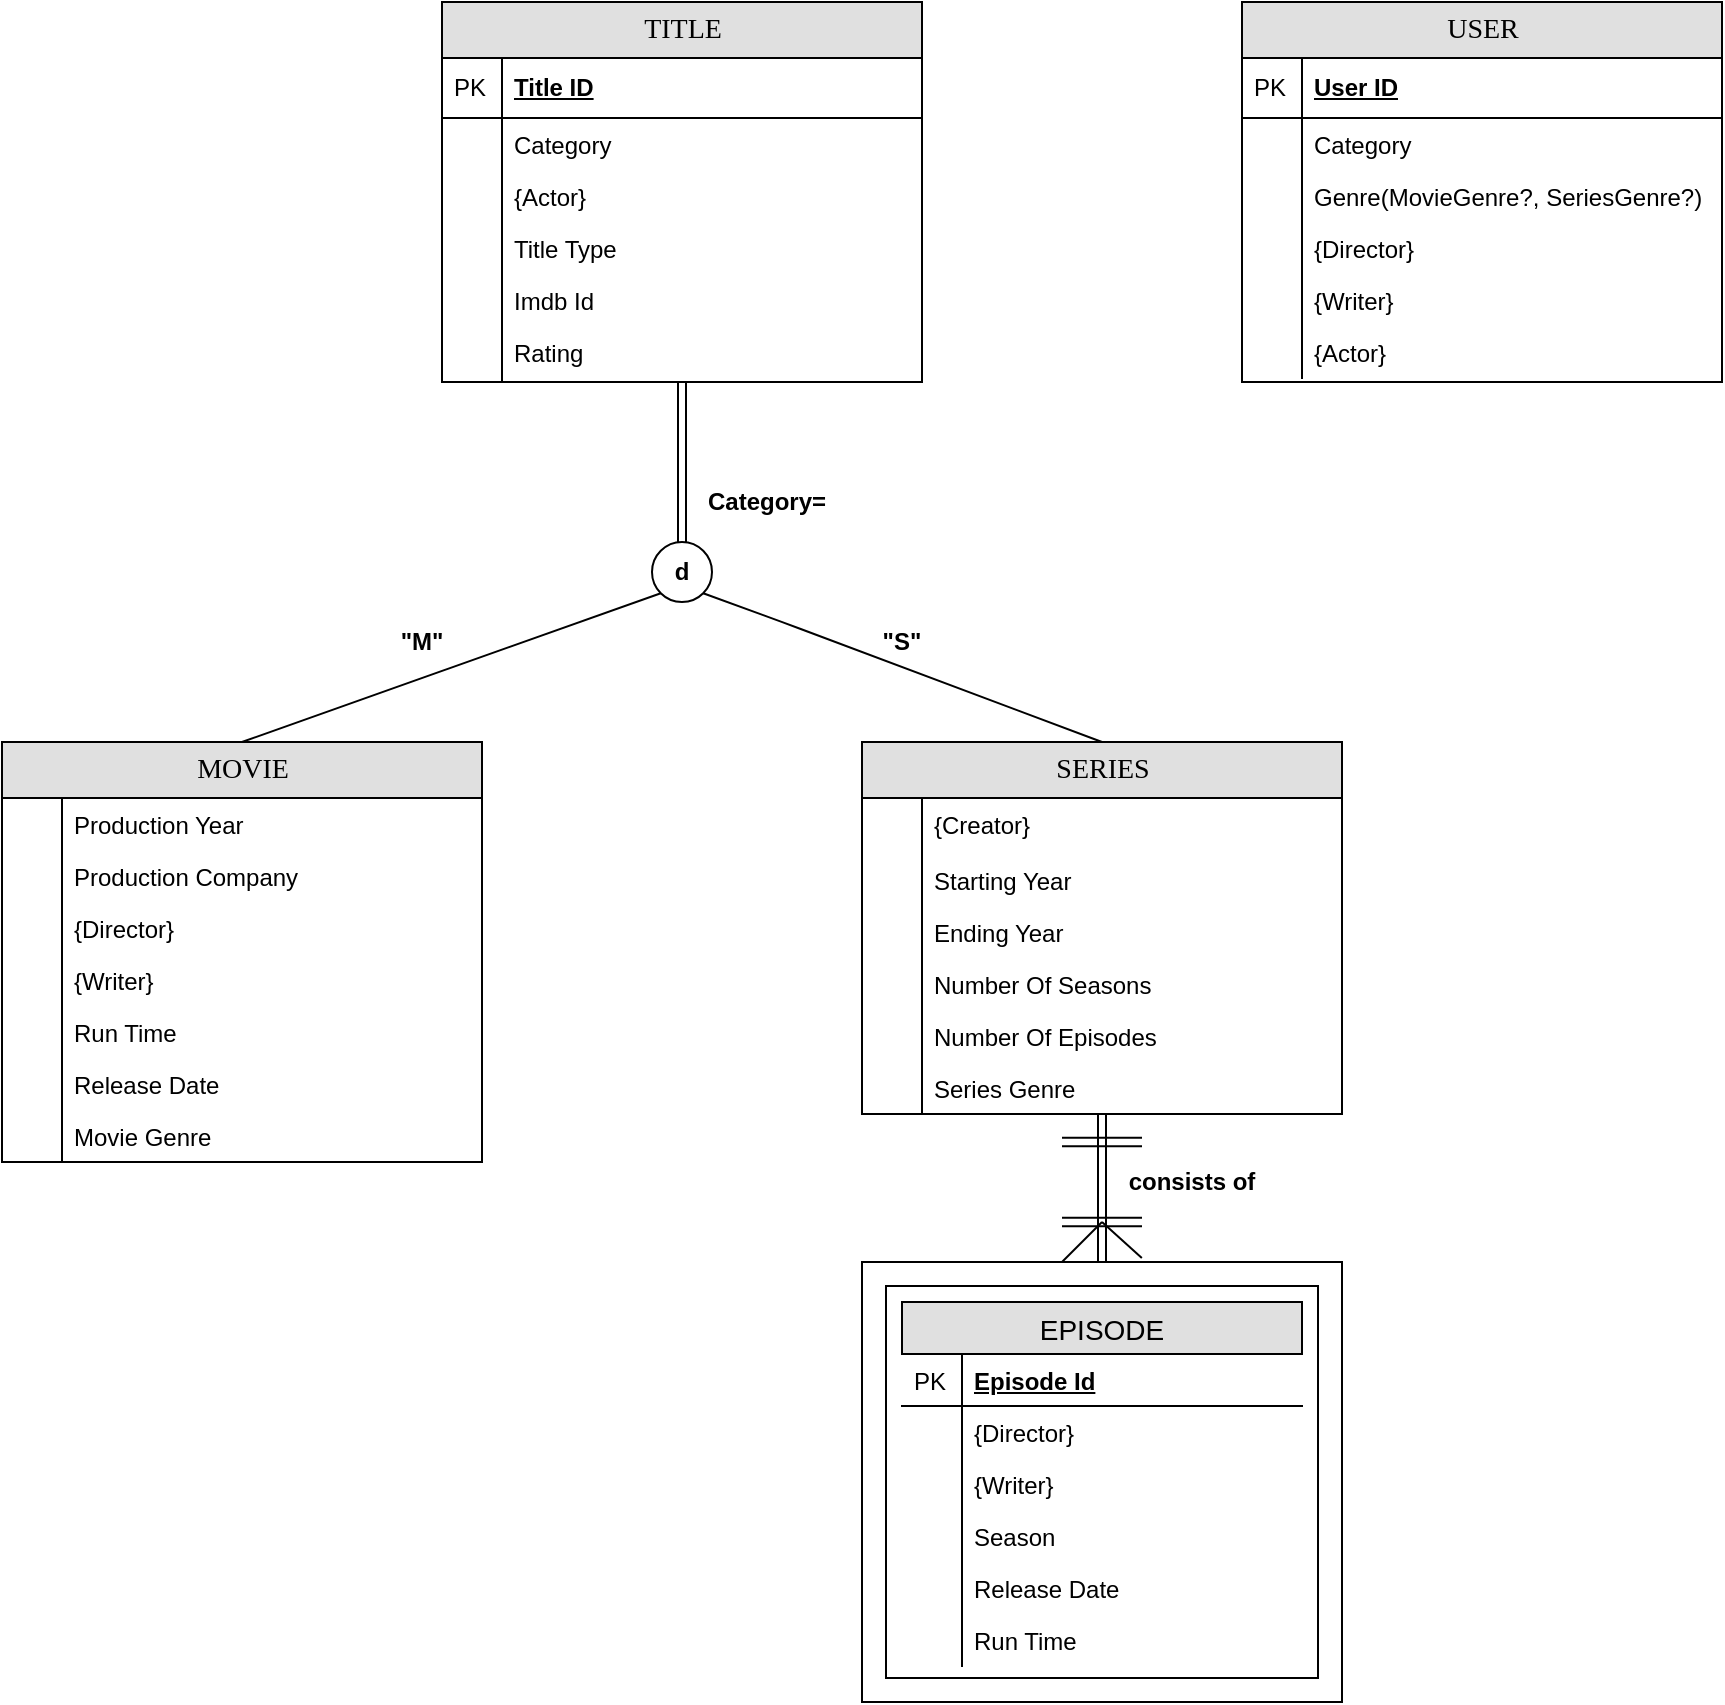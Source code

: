 <mxfile version="12.1.8" type="device" pages="1"><diagram name="Page-1" id="e56a1550-8fbb-45ad-956c-1786394a9013"><mxGraphModel dx="683" dy="445" grid="1" gridSize="10" guides="1" tooltips="1" connect="1" arrows="1" fold="1" page="1" pageScale="1" pageWidth="1700" pageHeight="1100" background="#ffffff" math="0" shadow="0"><root><mxCell id="0"/><mxCell id="1" parent="0"/><mxCell id="2e49270ec7c68f3f-80" value="TITLE" style="swimlane;html=1;fontStyle=0;childLayout=stackLayout;horizontal=1;startSize=28;fillColor=#e0e0e0;horizontalStack=0;resizeParent=1;resizeLast=0;collapsible=1;marginBottom=0;swimlaneFillColor=#ffffff;align=center;rounded=0;shadow=0;comic=0;labelBackgroundColor=none;strokeColor=#000000;strokeWidth=1;fontFamily=Verdana;fontSize=14;fontColor=#000000;" parent="1" vertex="1"><mxGeometry x="270" y="40" width="240" height="190" as="geometry"/></mxCell><mxCell id="2e49270ec7c68f3f-81" value="Title ID" style="shape=partialRectangle;top=0;left=0;right=0;bottom=1;html=1;align=left;verticalAlign=middle;fillColor=none;spacingLeft=34;spacingRight=4;whiteSpace=wrap;overflow=hidden;rotatable=0;points=[[0,0.5],[1,0.5]];portConstraint=eastwest;dropTarget=0;fontStyle=5;" parent="2e49270ec7c68f3f-80" vertex="1"><mxGeometry y="28" width="240" height="30" as="geometry"/></mxCell><mxCell id="2e49270ec7c68f3f-82" value="PK" style="shape=partialRectangle;top=0;left=0;bottom=0;html=1;fillColor=none;align=left;verticalAlign=middle;spacingLeft=4;spacingRight=4;whiteSpace=wrap;overflow=hidden;rotatable=0;points=[];portConstraint=eastwest;part=1;" parent="2e49270ec7c68f3f-81" vertex="1" connectable="0"><mxGeometry width="30" height="30" as="geometry"/></mxCell><mxCell id="2e49270ec7c68f3f-83" value="Category" style="shape=partialRectangle;top=0;left=0;right=0;bottom=0;html=1;align=left;verticalAlign=top;fillColor=none;spacingLeft=34;spacingRight=4;whiteSpace=wrap;overflow=hidden;rotatable=0;points=[[0,0.5],[1,0.5]];portConstraint=eastwest;dropTarget=0;" parent="2e49270ec7c68f3f-80" vertex="1"><mxGeometry y="58" width="240" height="26" as="geometry"/></mxCell><mxCell id="2e49270ec7c68f3f-84" value="" style="shape=partialRectangle;top=0;left=0;bottom=0;html=1;fillColor=none;align=left;verticalAlign=top;spacingLeft=4;spacingRight=4;whiteSpace=wrap;overflow=hidden;rotatable=0;points=[];portConstraint=eastwest;part=1;" parent="2e49270ec7c68f3f-83" vertex="1" connectable="0"><mxGeometry width="30" height="26" as="geometry"/></mxCell><mxCell id="kuoGUDcuCeckkyXkXjsZ-15" value="{Actor}" style="shape=partialRectangle;top=0;left=0;right=0;bottom=0;align=left;verticalAlign=top;fillColor=none;spacingLeft=34;spacingRight=4;overflow=hidden;rotatable=0;points=[[0,0.5],[1,0.5]];portConstraint=eastwest;dropTarget=0;fontSize=12;" vertex="1" parent="2e49270ec7c68f3f-80"><mxGeometry y="84" width="240" height="26" as="geometry"/></mxCell><mxCell id="kuoGUDcuCeckkyXkXjsZ-16" value="" style="shape=partialRectangle;top=0;left=0;bottom=0;fillColor=none;align=left;verticalAlign=top;spacingLeft=4;spacingRight=4;overflow=hidden;rotatable=0;points=[];portConstraint=eastwest;part=1;fontSize=12;" vertex="1" connectable="0" parent="kuoGUDcuCeckkyXkXjsZ-15"><mxGeometry width="30" height="28" as="geometry"/></mxCell><mxCell id="kuoGUDcuCeckkyXkXjsZ-32" value="Title Type" style="shape=partialRectangle;top=0;left=0;right=0;bottom=0;align=left;verticalAlign=top;fillColor=none;spacingLeft=34;spacingRight=4;overflow=hidden;rotatable=0;points=[[0,0.5],[1,0.5]];portConstraint=eastwest;dropTarget=0;fontSize=12;" vertex="1" parent="2e49270ec7c68f3f-80"><mxGeometry y="110" width="240" height="26" as="geometry"/></mxCell><mxCell id="kuoGUDcuCeckkyXkXjsZ-33" value="" style="shape=partialRectangle;top=0;left=0;bottom=0;fillColor=none;align=left;verticalAlign=top;spacingLeft=4;spacingRight=4;overflow=hidden;rotatable=0;points=[];portConstraint=eastwest;part=1;fontSize=12;" vertex="1" connectable="0" parent="kuoGUDcuCeckkyXkXjsZ-32"><mxGeometry width="30" height="32" as="geometry"/></mxCell><mxCell id="kuoGUDcuCeckkyXkXjsZ-67" value="Imdb Id" style="shape=partialRectangle;top=0;left=0;right=0;bottom=0;align=left;verticalAlign=top;fillColor=none;spacingLeft=34;spacingRight=4;overflow=hidden;rotatable=0;points=[[0,0.5],[1,0.5]];portConstraint=eastwest;dropTarget=0;fontSize=12;" vertex="1" parent="2e49270ec7c68f3f-80"><mxGeometry y="136" width="240" height="26" as="geometry"/></mxCell><mxCell id="kuoGUDcuCeckkyXkXjsZ-68" value="" style="shape=partialRectangle;top=0;left=0;bottom=0;fillColor=none;align=left;verticalAlign=top;spacingLeft=4;spacingRight=4;overflow=hidden;rotatable=0;points=[];portConstraint=eastwest;part=1;fontSize=12;" vertex="1" connectable="0" parent="kuoGUDcuCeckkyXkXjsZ-67"><mxGeometry width="30" height="30" as="geometry"/></mxCell><mxCell id="kuoGUDcuCeckkyXkXjsZ-83" value="Rating" style="shape=partialRectangle;top=0;left=0;right=0;bottom=0;align=left;verticalAlign=top;fillColor=none;spacingLeft=34;spacingRight=4;overflow=hidden;rotatable=0;points=[[0,0.5],[1,0.5]];portConstraint=eastwest;dropTarget=0;fontSize=12;" vertex="1" parent="2e49270ec7c68f3f-80"><mxGeometry y="162" width="240" height="28" as="geometry"/></mxCell><mxCell id="kuoGUDcuCeckkyXkXjsZ-84" value="" style="shape=partialRectangle;top=0;left=0;bottom=0;fillColor=none;align=left;verticalAlign=top;spacingLeft=4;spacingRight=4;overflow=hidden;rotatable=0;points=[];portConstraint=eastwest;part=1;fontSize=12;" vertex="1" connectable="0" parent="kuoGUDcuCeckkyXkXjsZ-83"><mxGeometry width="30" height="28" as="geometry"/></mxCell><mxCell id="kuoGUDcuCeckkyXkXjsZ-19" value="USER" style="swimlane;html=1;fontStyle=0;childLayout=stackLayout;horizontal=1;startSize=28;fillColor=#e0e0e0;horizontalStack=0;resizeParent=1;resizeLast=0;collapsible=1;marginBottom=0;swimlaneFillColor=#ffffff;align=center;rounded=0;shadow=0;comic=0;labelBackgroundColor=none;strokeColor=#000000;strokeWidth=1;fontFamily=Verdana;fontSize=14;fontColor=#000000;" vertex="1" parent="1"><mxGeometry x="670" y="40" width="240" height="190" as="geometry"/></mxCell><mxCell id="kuoGUDcuCeckkyXkXjsZ-20" value="User ID" style="shape=partialRectangle;top=0;left=0;right=0;bottom=1;html=1;align=left;verticalAlign=middle;fillColor=none;spacingLeft=34;spacingRight=4;whiteSpace=wrap;overflow=hidden;rotatable=0;points=[[0,0.5],[1,0.5]];portConstraint=eastwest;dropTarget=0;fontStyle=5;" vertex="1" parent="kuoGUDcuCeckkyXkXjsZ-19"><mxGeometry y="28" width="240" height="30" as="geometry"/></mxCell><mxCell id="kuoGUDcuCeckkyXkXjsZ-21" value="PK" style="shape=partialRectangle;top=0;left=0;bottom=0;html=1;fillColor=none;align=left;verticalAlign=middle;spacingLeft=4;spacingRight=4;whiteSpace=wrap;overflow=hidden;rotatable=0;points=[];portConstraint=eastwest;part=1;" vertex="1" connectable="0" parent="kuoGUDcuCeckkyXkXjsZ-20"><mxGeometry width="30" height="30" as="geometry"/></mxCell><mxCell id="kuoGUDcuCeckkyXkXjsZ-22" value="Category" style="shape=partialRectangle;top=0;left=0;right=0;bottom=0;html=1;align=left;verticalAlign=top;fillColor=none;spacingLeft=34;spacingRight=4;whiteSpace=wrap;overflow=hidden;rotatable=0;points=[[0,0.5],[1,0.5]];portConstraint=eastwest;dropTarget=0;" vertex="1" parent="kuoGUDcuCeckkyXkXjsZ-19"><mxGeometry y="58" width="240" height="26" as="geometry"/></mxCell><mxCell id="kuoGUDcuCeckkyXkXjsZ-23" value="" style="shape=partialRectangle;top=0;left=0;bottom=0;html=1;fillColor=none;align=left;verticalAlign=top;spacingLeft=4;spacingRight=4;whiteSpace=wrap;overflow=hidden;rotatable=0;points=[];portConstraint=eastwest;part=1;" vertex="1" connectable="0" parent="kuoGUDcuCeckkyXkXjsZ-22"><mxGeometry width="30" height="26" as="geometry"/></mxCell><mxCell id="kuoGUDcuCeckkyXkXjsZ-24" value="Genre(&lt;span style=&quot;white-space: nowrap&quot;&gt;MovieGenre?, SeriesGenre?&lt;/span&gt;)" style="shape=partialRectangle;top=0;left=0;right=0;bottom=0;html=1;align=left;verticalAlign=top;fillColor=none;spacingLeft=34;spacingRight=4;whiteSpace=wrap;overflow=hidden;rotatable=0;points=[[0,0.5],[1,0.5]];portConstraint=eastwest;dropTarget=0;" vertex="1" parent="kuoGUDcuCeckkyXkXjsZ-19"><mxGeometry y="84" width="240" height="26" as="geometry"/></mxCell><mxCell id="kuoGUDcuCeckkyXkXjsZ-25" value="" style="shape=partialRectangle;top=0;left=0;bottom=0;html=1;fillColor=none;align=left;verticalAlign=top;spacingLeft=4;spacingRight=4;whiteSpace=wrap;overflow=hidden;rotatable=0;points=[];portConstraint=eastwest;part=1;" vertex="1" connectable="0" parent="kuoGUDcuCeckkyXkXjsZ-24"><mxGeometry width="30" height="26" as="geometry"/></mxCell><mxCell id="kuoGUDcuCeckkyXkXjsZ-26" value="{Director}" style="shape=partialRectangle;top=0;left=0;right=0;bottom=0;align=left;verticalAlign=top;fillColor=none;spacingLeft=34;spacingRight=4;overflow=hidden;rotatable=0;points=[[0,0.5],[1,0.5]];portConstraint=eastwest;dropTarget=0;fontSize=12;" vertex="1" parent="kuoGUDcuCeckkyXkXjsZ-19"><mxGeometry y="110" width="240" height="26" as="geometry"/></mxCell><mxCell id="kuoGUDcuCeckkyXkXjsZ-27" value="" style="shape=partialRectangle;top=0;left=0;bottom=0;fillColor=none;align=left;verticalAlign=top;spacingLeft=4;spacingRight=4;overflow=hidden;rotatable=0;points=[];portConstraint=eastwest;part=1;fontSize=12;" vertex="1" connectable="0" parent="kuoGUDcuCeckkyXkXjsZ-26"><mxGeometry width="30" height="26" as="geometry"/></mxCell><mxCell id="kuoGUDcuCeckkyXkXjsZ-28" value="{Writer}" style="shape=partialRectangle;top=0;left=0;right=0;bottom=0;align=left;verticalAlign=top;fillColor=none;spacingLeft=34;spacingRight=4;overflow=hidden;rotatable=0;points=[[0,0.5],[1,0.5]];portConstraint=eastwest;dropTarget=0;fontSize=12;" vertex="1" parent="kuoGUDcuCeckkyXkXjsZ-19"><mxGeometry y="136" width="240" height="26" as="geometry"/></mxCell><mxCell id="kuoGUDcuCeckkyXkXjsZ-29" value="" style="shape=partialRectangle;top=0;left=0;bottom=0;fillColor=none;align=left;verticalAlign=top;spacingLeft=4;spacingRight=4;overflow=hidden;rotatable=0;points=[];portConstraint=eastwest;part=1;fontSize=12;" vertex="1" connectable="0" parent="kuoGUDcuCeckkyXkXjsZ-28"><mxGeometry width="30" height="26" as="geometry"/></mxCell><mxCell id="kuoGUDcuCeckkyXkXjsZ-30" value="{Actor}" style="shape=partialRectangle;top=0;left=0;right=0;bottom=0;align=left;verticalAlign=top;fillColor=none;spacingLeft=34;spacingRight=4;overflow=hidden;rotatable=0;points=[[0,0.5],[1,0.5]];portConstraint=eastwest;dropTarget=0;fontSize=12;" vertex="1" parent="kuoGUDcuCeckkyXkXjsZ-19"><mxGeometry y="162" width="240" height="26" as="geometry"/></mxCell><mxCell id="kuoGUDcuCeckkyXkXjsZ-31" value="" style="shape=partialRectangle;top=0;left=0;bottom=0;fillColor=none;align=left;verticalAlign=top;spacingLeft=4;spacingRight=4;overflow=hidden;rotatable=0;points=[];portConstraint=eastwest;part=1;fontSize=12;" vertex="1" connectable="0" parent="kuoGUDcuCeckkyXkXjsZ-30"><mxGeometry width="30" height="26" as="geometry"/></mxCell><mxCell id="kuoGUDcuCeckkyXkXjsZ-34" value="MOVIE" style="swimlane;html=1;fontStyle=0;childLayout=stackLayout;horizontal=1;startSize=28;fillColor=#e0e0e0;horizontalStack=0;resizeParent=1;resizeLast=0;collapsible=1;marginBottom=0;swimlaneFillColor=#ffffff;align=center;rounded=0;shadow=0;comic=0;labelBackgroundColor=none;strokeColor=#000000;strokeWidth=1;fontFamily=Verdana;fontSize=14;fontColor=#000000;" vertex="1" parent="1"><mxGeometry x="50" y="410" width="240" height="210" as="geometry"/></mxCell><mxCell id="kuoGUDcuCeckkyXkXjsZ-73" value="Production Year" style="shape=partialRectangle;top=0;left=0;right=0;bottom=0;align=left;verticalAlign=top;fillColor=none;spacingLeft=34;spacingRight=4;overflow=hidden;rotatable=0;points=[[0,0.5],[1,0.5]];portConstraint=eastwest;dropTarget=0;fontSize=12;" vertex="1" parent="kuoGUDcuCeckkyXkXjsZ-34"><mxGeometry y="28" width="240" height="26" as="geometry"/></mxCell><mxCell id="kuoGUDcuCeckkyXkXjsZ-74" value="" style="shape=partialRectangle;top=0;left=0;bottom=0;fillColor=none;align=left;verticalAlign=top;spacingLeft=4;spacingRight=4;overflow=hidden;rotatable=0;points=[];portConstraint=eastwest;part=1;fontSize=12;" vertex="1" connectable="0" parent="kuoGUDcuCeckkyXkXjsZ-73"><mxGeometry width="30" height="26" as="geometry"/></mxCell><mxCell id="kuoGUDcuCeckkyXkXjsZ-85" value="Production Company" style="shape=partialRectangle;top=0;left=0;right=0;bottom=0;align=left;verticalAlign=top;fillColor=none;spacingLeft=34;spacingRight=4;overflow=hidden;rotatable=0;points=[[0,0.5],[1,0.5]];portConstraint=eastwest;dropTarget=0;fontSize=12;" vertex="1" parent="kuoGUDcuCeckkyXkXjsZ-34"><mxGeometry y="54" width="240" height="26" as="geometry"/></mxCell><mxCell id="kuoGUDcuCeckkyXkXjsZ-86" value="" style="shape=partialRectangle;top=0;left=0;bottom=0;fillColor=none;align=left;verticalAlign=top;spacingLeft=4;spacingRight=4;overflow=hidden;rotatable=0;points=[];portConstraint=eastwest;part=1;fontSize=12;" vertex="1" connectable="0" parent="kuoGUDcuCeckkyXkXjsZ-85"><mxGeometry width="30" height="26" as="geometry"/></mxCell><mxCell id="kuoGUDcuCeckkyXkXjsZ-11" value="{Director}" style="shape=partialRectangle;top=0;left=0;right=0;bottom=0;align=left;verticalAlign=top;fillColor=none;spacingLeft=34;spacingRight=4;overflow=hidden;rotatable=0;points=[[0,0.5],[1,0.5]];portConstraint=eastwest;dropTarget=0;fontSize=12;" vertex="1" parent="kuoGUDcuCeckkyXkXjsZ-34"><mxGeometry y="80" width="240" height="26" as="geometry"/></mxCell><mxCell id="kuoGUDcuCeckkyXkXjsZ-12" value="" style="shape=partialRectangle;top=0;left=0;bottom=0;fillColor=none;align=left;verticalAlign=top;spacingLeft=4;spacingRight=4;overflow=hidden;rotatable=0;points=[];portConstraint=eastwest;part=1;fontSize=12;" vertex="1" connectable="0" parent="kuoGUDcuCeckkyXkXjsZ-11"><mxGeometry width="30" height="26" as="geometry"/></mxCell><mxCell id="kuoGUDcuCeckkyXkXjsZ-13" value="{Writer}" style="shape=partialRectangle;top=0;left=0;right=0;bottom=0;align=left;verticalAlign=top;fillColor=none;spacingLeft=34;spacingRight=4;overflow=hidden;rotatable=0;points=[[0,0.5],[1,0.5]];portConstraint=eastwest;dropTarget=0;fontSize=12;" vertex="1" parent="kuoGUDcuCeckkyXkXjsZ-34"><mxGeometry y="106" width="240" height="26" as="geometry"/></mxCell><mxCell id="kuoGUDcuCeckkyXkXjsZ-14" value="" style="shape=partialRectangle;top=0;left=0;bottom=0;fillColor=none;align=left;verticalAlign=top;spacingLeft=4;spacingRight=4;overflow=hidden;rotatable=0;points=[];portConstraint=eastwest;part=1;fontSize=12;" vertex="1" connectable="0" parent="kuoGUDcuCeckkyXkXjsZ-13"><mxGeometry width="30" height="26" as="geometry"/></mxCell><mxCell id="kuoGUDcuCeckkyXkXjsZ-77" value="Run Time" style="shape=partialRectangle;top=0;left=0;right=0;bottom=0;align=left;verticalAlign=top;fillColor=none;spacingLeft=34;spacingRight=4;overflow=hidden;rotatable=0;points=[[0,0.5],[1,0.5]];portConstraint=eastwest;dropTarget=0;fontSize=12;" vertex="1" parent="kuoGUDcuCeckkyXkXjsZ-34"><mxGeometry y="132" width="240" height="26" as="geometry"/></mxCell><mxCell id="kuoGUDcuCeckkyXkXjsZ-78" value="" style="shape=partialRectangle;top=0;left=0;bottom=0;fillColor=none;align=left;verticalAlign=top;spacingLeft=4;spacingRight=4;overflow=hidden;rotatable=0;points=[];portConstraint=eastwest;part=1;fontSize=12;" vertex="1" connectable="0" parent="kuoGUDcuCeckkyXkXjsZ-77"><mxGeometry width="30" height="26" as="geometry"/></mxCell><mxCell id="kuoGUDcuCeckkyXkXjsZ-153" value="Release Date" style="shape=partialRectangle;top=0;left=0;right=0;bottom=0;align=left;verticalAlign=top;fillColor=none;spacingLeft=34;spacingRight=4;overflow=hidden;rotatable=0;points=[[0,0.5],[1,0.5]];portConstraint=eastwest;dropTarget=0;fontSize=12;" vertex="1" parent="kuoGUDcuCeckkyXkXjsZ-34"><mxGeometry y="158" width="240" height="26" as="geometry"/></mxCell><mxCell id="kuoGUDcuCeckkyXkXjsZ-154" value="" style="shape=partialRectangle;top=0;left=0;bottom=0;fillColor=none;align=left;verticalAlign=top;spacingLeft=4;spacingRight=4;overflow=hidden;rotatable=0;points=[];portConstraint=eastwest;part=1;fontSize=12;" vertex="1" connectable="0" parent="kuoGUDcuCeckkyXkXjsZ-153"><mxGeometry width="30" height="26" as="geometry"/></mxCell><mxCell id="2e49270ec7c68f3f-85" value="Movie Genre" style="shape=partialRectangle;top=0;left=0;right=0;bottom=0;html=1;align=left;verticalAlign=top;fillColor=none;spacingLeft=34;spacingRight=4;whiteSpace=wrap;overflow=hidden;rotatable=0;points=[[0,0.5],[1,0.5]];portConstraint=eastwest;dropTarget=0;" parent="kuoGUDcuCeckkyXkXjsZ-34" vertex="1"><mxGeometry y="184" width="240" height="26" as="geometry"/></mxCell><mxCell id="2e49270ec7c68f3f-86" value="" style="shape=partialRectangle;top=0;left=0;bottom=0;html=1;fillColor=none;align=left;verticalAlign=top;spacingLeft=4;spacingRight=4;whiteSpace=wrap;overflow=hidden;rotatable=0;points=[];portConstraint=eastwest;part=1;" parent="2e49270ec7c68f3f-85" vertex="1" connectable="0"><mxGeometry width="30" height="26" as="geometry"/></mxCell><mxCell id="kuoGUDcuCeckkyXkXjsZ-48" value="d" style="ellipse;whiteSpace=wrap;html=1;aspect=fixed;fontStyle=1" vertex="1" parent="1"><mxGeometry x="375" y="310" width="30" height="30" as="geometry"/></mxCell><mxCell id="kuoGUDcuCeckkyXkXjsZ-50" value="" style="shape=link;html=1;" edge="1" parent="1" source="kuoGUDcuCeckkyXkXjsZ-48" target="kuoGUDcuCeckkyXkXjsZ-83"><mxGeometry width="50" height="50" relative="1" as="geometry"><mxPoint x="480" y="250" as="sourcePoint"/><mxPoint x="389" y="240" as="targetPoint"/></mxGeometry></mxCell><mxCell id="kuoGUDcuCeckkyXkXjsZ-51" value="Category=" style="text;html=1;strokeColor=none;fillColor=none;align=center;verticalAlign=middle;whiteSpace=wrap;rounded=0;fontStyle=1" vertex="1" parent="1"><mxGeometry x="385" y="280" width="95" height="20" as="geometry"/></mxCell><mxCell id="kuoGUDcuCeckkyXkXjsZ-52" value="" style="endArrow=none;html=1;entryX=0;entryY=1;entryDx=0;entryDy=0;exitX=0.5;exitY=0;exitDx=0;exitDy=0;" edge="1" parent="1" source="kuoGUDcuCeckkyXkXjsZ-34" target="kuoGUDcuCeckkyXkXjsZ-48"><mxGeometry width="50" height="50" relative="1" as="geometry"><mxPoint x="170" y="370" as="sourcePoint"/><mxPoint x="220" y="320" as="targetPoint"/></mxGeometry></mxCell><mxCell id="kuoGUDcuCeckkyXkXjsZ-53" value="SERIES" style="swimlane;html=1;fontStyle=0;childLayout=stackLayout;horizontal=1;startSize=28;fillColor=#e0e0e0;horizontalStack=0;resizeParent=1;resizeLast=0;collapsible=1;marginBottom=0;swimlaneFillColor=#ffffff;align=center;rounded=0;shadow=0;comic=0;labelBackgroundColor=none;strokeColor=#000000;strokeWidth=1;fontFamily=Verdana;fontSize=14;fontColor=#000000;perimeterSpacing=0;gradientColor=none;glass=0;" vertex="1" parent="1"><mxGeometry x="480" y="410" width="240" height="186" as="geometry"/></mxCell><mxCell id="kuoGUDcuCeckkyXkXjsZ-62" value="{Creator}" style="shape=partialRectangle;top=0;left=0;right=0;bottom=0;align=left;verticalAlign=top;fillColor=none;spacingLeft=34;spacingRight=4;overflow=hidden;rotatable=0;points=[[0,0.5],[1,0.5]];portConstraint=eastwest;dropTarget=0;fontSize=12;" vertex="1" parent="kuoGUDcuCeckkyXkXjsZ-53"><mxGeometry y="28" width="240" height="28" as="geometry"/></mxCell><mxCell id="kuoGUDcuCeckkyXkXjsZ-63" value="" style="shape=partialRectangle;top=0;left=0;bottom=0;fillColor=none;align=left;verticalAlign=top;spacingLeft=4;spacingRight=4;overflow=hidden;rotatable=0;points=[];portConstraint=eastwest;part=1;fontSize=12;" vertex="1" connectable="0" parent="kuoGUDcuCeckkyXkXjsZ-62"><mxGeometry width="30" height="28" as="geometry"/></mxCell><mxCell id="kuoGUDcuCeckkyXkXjsZ-75" value="Starting Year" style="shape=partialRectangle;top=0;left=0;right=0;bottom=0;align=left;verticalAlign=top;fillColor=none;spacingLeft=34;spacingRight=4;overflow=hidden;rotatable=0;points=[[0,0.5],[1,0.5]];portConstraint=eastwest;dropTarget=0;fontSize=12;" vertex="1" parent="kuoGUDcuCeckkyXkXjsZ-53"><mxGeometry y="56" width="240" height="26" as="geometry"/></mxCell><mxCell id="kuoGUDcuCeckkyXkXjsZ-76" value="" style="shape=partialRectangle;top=0;left=0;bottom=0;fillColor=none;align=left;verticalAlign=top;spacingLeft=4;spacingRight=4;overflow=hidden;rotatable=0;points=[];portConstraint=eastwest;part=1;fontSize=12;" vertex="1" connectable="0" parent="kuoGUDcuCeckkyXkXjsZ-75"><mxGeometry width="30" height="26" as="geometry"/></mxCell><mxCell id="kuoGUDcuCeckkyXkXjsZ-60" value="Ending Year" style="shape=partialRectangle;top=0;left=0;right=0;bottom=0;align=left;verticalAlign=top;fillColor=none;spacingLeft=34;spacingRight=4;overflow=hidden;rotatable=0;points=[[0,0.5],[1,0.5]];portConstraint=eastwest;dropTarget=0;fontSize=12;" vertex="1" parent="kuoGUDcuCeckkyXkXjsZ-53"><mxGeometry y="82" width="240" height="26" as="geometry"/></mxCell><mxCell id="kuoGUDcuCeckkyXkXjsZ-61" value="" style="shape=partialRectangle;top=0;left=0;bottom=0;fillColor=none;align=left;verticalAlign=top;spacingLeft=4;spacingRight=4;overflow=hidden;rotatable=0;points=[];portConstraint=eastwest;part=1;fontSize=12;" vertex="1" connectable="0" parent="kuoGUDcuCeckkyXkXjsZ-60"><mxGeometry width="30" height="26" as="geometry"/></mxCell><mxCell id="kuoGUDcuCeckkyXkXjsZ-56" value="Number Of Seasons" style="shape=partialRectangle;top=0;left=0;right=0;bottom=0;html=1;align=left;verticalAlign=top;fillColor=none;spacingLeft=34;spacingRight=4;whiteSpace=wrap;overflow=hidden;rotatable=0;points=[[0,0.5],[1,0.5]];portConstraint=eastwest;dropTarget=0;" vertex="1" parent="kuoGUDcuCeckkyXkXjsZ-53"><mxGeometry y="108" width="240" height="26" as="geometry"/></mxCell><mxCell id="kuoGUDcuCeckkyXkXjsZ-57" value="" style="shape=partialRectangle;top=0;left=0;bottom=0;html=1;fillColor=none;align=left;verticalAlign=top;spacingLeft=4;spacingRight=4;whiteSpace=wrap;overflow=hidden;rotatable=0;points=[];portConstraint=eastwest;part=1;" vertex="1" connectable="0" parent="kuoGUDcuCeckkyXkXjsZ-56"><mxGeometry width="30" height="26" as="geometry"/></mxCell><mxCell id="kuoGUDcuCeckkyXkXjsZ-58" value="Number Of Episodes" style="shape=partialRectangle;top=0;left=0;right=0;bottom=0;align=left;verticalAlign=top;fillColor=none;spacingLeft=34;spacingRight=4;overflow=hidden;rotatable=0;points=[[0,0.5],[1,0.5]];portConstraint=eastwest;dropTarget=0;fontSize=12;" vertex="1" parent="kuoGUDcuCeckkyXkXjsZ-53"><mxGeometry y="134" width="240" height="26" as="geometry"/></mxCell><mxCell id="kuoGUDcuCeckkyXkXjsZ-59" value="" style="shape=partialRectangle;top=0;left=0;bottom=0;fillColor=none;align=left;verticalAlign=top;spacingLeft=4;spacingRight=4;overflow=hidden;rotatable=0;points=[];portConstraint=eastwest;part=1;fontSize=12;" vertex="1" connectable="0" parent="kuoGUDcuCeckkyXkXjsZ-58"><mxGeometry width="30" height="26" as="geometry"/></mxCell><mxCell id="kuoGUDcuCeckkyXkXjsZ-87" value="Series Genre" style="shape=partialRectangle;top=0;left=0;right=0;bottom=0;html=1;align=left;verticalAlign=top;fillColor=none;spacingLeft=34;spacingRight=4;whiteSpace=wrap;overflow=hidden;rotatable=0;points=[[0,0.5],[1,0.5]];portConstraint=eastwest;dropTarget=0;" vertex="1" parent="kuoGUDcuCeckkyXkXjsZ-53"><mxGeometry y="160" width="240" height="26" as="geometry"/></mxCell><mxCell id="kuoGUDcuCeckkyXkXjsZ-88" value="" style="shape=partialRectangle;top=0;left=0;bottom=0;html=1;fillColor=none;align=left;verticalAlign=top;spacingLeft=4;spacingRight=4;whiteSpace=wrap;overflow=hidden;rotatable=0;points=[];portConstraint=eastwest;part=1;" vertex="1" connectable="0" parent="kuoGUDcuCeckkyXkXjsZ-87"><mxGeometry width="30" height="26" as="geometry"/></mxCell><mxCell id="kuoGUDcuCeckkyXkXjsZ-64" value="" style="endArrow=none;html=1;entryX=1;entryY=1;entryDx=0;entryDy=0;exitX=0.5;exitY=0;exitDx=0;exitDy=0;" edge="1" parent="1" source="kuoGUDcuCeckkyXkXjsZ-53" target="kuoGUDcuCeckkyXkXjsZ-48"><mxGeometry width="50" height="50" relative="1" as="geometry"><mxPoint x="170" y="440" as="sourcePoint"/><mxPoint x="389.393" y="345.607" as="targetPoint"/><Array as="points"><mxPoint x="440" y="350"/></Array></mxGeometry></mxCell><mxCell id="kuoGUDcuCeckkyXkXjsZ-65" value="&quot;M&quot;" style="text;html=1;strokeColor=none;fillColor=none;align=center;verticalAlign=middle;whiteSpace=wrap;rounded=0;fontStyle=1" vertex="1" parent="1"><mxGeometry x="240" y="350" width="40" height="20" as="geometry"/></mxCell><mxCell id="kuoGUDcuCeckkyXkXjsZ-66" value="&quot;S&quot;" style="text;html=1;strokeColor=none;fillColor=none;align=center;verticalAlign=middle;whiteSpace=wrap;rounded=0;fontStyle=1" vertex="1" parent="1"><mxGeometry x="480" y="350" width="40" height="20" as="geometry"/></mxCell><mxCell id="kuoGUDcuCeckkyXkXjsZ-102" value="" style="shape=link;html=1;" edge="1" parent="1" target="kuoGUDcuCeckkyXkXjsZ-87"><mxGeometry width="50" height="50" relative="1" as="geometry"><mxPoint x="600.0" y="670" as="sourcePoint"/><mxPoint x="630" y="600" as="targetPoint"/></mxGeometry></mxCell><mxCell id="kuoGUDcuCeckkyXkXjsZ-103" value="" style="shape=ext;strokeWidth=1;margin=10;double=1;align=center;fontSize=14;labelBorderColor=none;labelBackgroundColor=none;spacing=2;html=1;" vertex="1" parent="1"><mxGeometry x="480" y="670" width="240" height="220" as="geometry"/></mxCell><mxCell id="kuoGUDcuCeckkyXkXjsZ-108" value="EPISODE" style="text;align=center;verticalAlign=middle;spacingLeft=4;spacingRight=4;strokeColor=#000000;fillColor=#e0e0e0;rotatable=0;points=[[0,0.5],[1,0.5]];portConstraint=eastwest;fontSize=14;spacing=2;" vertex="1" parent="1"><mxGeometry x="500" y="690" width="200" height="26" as="geometry"/></mxCell><mxCell id="kuoGUDcuCeckkyXkXjsZ-114" value="" style="shape=link;html=1;width=-4.286;" edge="1" parent="1"><mxGeometry width="50" height="50" relative="1" as="geometry"><mxPoint x="580" y="610" as="sourcePoint"/><mxPoint x="620" y="610" as="targetPoint"/></mxGeometry></mxCell><mxCell id="kuoGUDcuCeckkyXkXjsZ-116" value="" style="shape=link;html=1;width=-4.286;" edge="1" parent="1"><mxGeometry width="50" height="50" relative="1" as="geometry"><mxPoint x="580.0" y="650" as="sourcePoint"/><mxPoint x="620.0" y="650" as="targetPoint"/></mxGeometry></mxCell><mxCell id="kuoGUDcuCeckkyXkXjsZ-117" value="" style="endArrow=none;html=1;strokeWidth=1;" edge="1" parent="1"><mxGeometry width="50" height="50" relative="1" as="geometry"><mxPoint x="580" y="670" as="sourcePoint"/><mxPoint x="600" y="650" as="targetPoint"/></mxGeometry></mxCell><mxCell id="kuoGUDcuCeckkyXkXjsZ-118" value="" style="endArrow=none;html=1;exitX=0.583;exitY=-0.009;exitDx=0;exitDy=0;exitPerimeter=0;endSize=11;strokeWidth=1;rounded=1;" edge="1" parent="1" source="kuoGUDcuCeckkyXkXjsZ-103"><mxGeometry width="50" height="50" relative="1" as="geometry"><mxPoint x="610" y="670" as="sourcePoint"/><mxPoint x="600" y="650" as="targetPoint"/></mxGeometry></mxCell><mxCell id="kuoGUDcuCeckkyXkXjsZ-140" value="consists of" style="text;html=1;strokeColor=none;fillColor=none;align=center;verticalAlign=middle;whiteSpace=wrap;rounded=0;fontStyle=1" vertex="1" parent="1"><mxGeometry x="610" y="620" width="70" height="20" as="geometry"/></mxCell><mxCell id="kuoGUDcuCeckkyXkXjsZ-142" value="&lt;u&gt;Episode Id&lt;/u&gt;" style="shape=partialRectangle;top=0;left=0;right=0;bottom=1;align=left;verticalAlign=top;fillColor=none;spacingLeft=34;spacingRight=4;overflow=hidden;rotatable=0;points=[[0,0.5],[1,0.5]];portConstraint=eastwest;dropTarget=0;fontSize=12;fontStyle=1;html=1;style=&quot;border-bottom: 1px double #000;&quot;" vertex="1" parent="1"><mxGeometry x="500" y="716" width="200" height="26" as="geometry"/></mxCell><mxCell id="kuoGUDcuCeckkyXkXjsZ-143" value="PK" style="shape=partialRectangle;top=0;left=0;bottom=0;fillColor=none;align=left;verticalAlign=top;spacingLeft=4;spacingRight=4;overflow=hidden;rotatable=0;points=[];portConstraint=eastwest;part=1;fontSize=12;fontStyle=0" vertex="1" connectable="0" parent="kuoGUDcuCeckkyXkXjsZ-142"><mxGeometry width="30" height="26" as="geometry"/></mxCell><mxCell id="kuoGUDcuCeckkyXkXjsZ-144" value="{Director}" style="shape=partialRectangle;top=0;left=0;right=0;bottom=0;align=left;verticalAlign=top;fillColor=none;spacingLeft=34;spacingRight=4;overflow=hidden;rotatable=0;points=[[0,0.5],[1,0.5]];portConstraint=eastwest;dropTarget=0;fontSize=12;html=1;" vertex="1" parent="1"><mxGeometry x="500" y="742" width="200" height="26" as="geometry"/></mxCell><mxCell id="kuoGUDcuCeckkyXkXjsZ-145" value="" style="shape=partialRectangle;top=0;left=0;bottom=0;fillColor=none;align=left;verticalAlign=top;spacingLeft=4;spacingRight=4;overflow=hidden;rotatable=0;points=[];portConstraint=eastwest;part=1;fontSize=12;" vertex="1" connectable="0" parent="kuoGUDcuCeckkyXkXjsZ-144"><mxGeometry width="30" height="26" as="geometry"/></mxCell><mxCell id="kuoGUDcuCeckkyXkXjsZ-146" value="{Writer}" style="shape=partialRectangle;top=0;left=0;right=0;bottom=0;align=left;verticalAlign=top;fillColor=none;spacingLeft=34;spacingRight=4;overflow=hidden;rotatable=0;points=[[0,0.5],[1,0.5]];portConstraint=eastwest;dropTarget=0;fontSize=12;html=1;" vertex="1" parent="1"><mxGeometry x="500" y="768" width="200" height="26" as="geometry"/></mxCell><mxCell id="kuoGUDcuCeckkyXkXjsZ-147" value="" style="shape=partialRectangle;top=0;left=0;bottom=0;fillColor=none;align=left;verticalAlign=top;spacingLeft=4;spacingRight=4;overflow=hidden;rotatable=0;points=[];portConstraint=eastwest;part=1;fontSize=12;" vertex="1" connectable="0" parent="kuoGUDcuCeckkyXkXjsZ-146"><mxGeometry width="30" height="26" as="geometry"/></mxCell><mxCell id="kuoGUDcuCeckkyXkXjsZ-148" value="Run Time" style="shape=partialRectangle;top=0;left=0;right=0;bottom=0;align=left;verticalAlign=top;fillColor=none;spacingLeft=34;spacingRight=4;overflow=hidden;rotatable=0;points=[[0,0.5],[1,0.5]];portConstraint=eastwest;dropTarget=0;fontSize=12;html=1;" vertex="1" parent="1"><mxGeometry x="500" y="846" width="200" height="26" as="geometry"/></mxCell><mxCell id="kuoGUDcuCeckkyXkXjsZ-149" value="" style="shape=partialRectangle;top=0;left=0;bottom=0;fillColor=none;align=left;verticalAlign=top;spacingLeft=4;spacingRight=4;overflow=hidden;rotatable=0;points=[];portConstraint=eastwest;part=1;fontSize=12;" vertex="1" connectable="0" parent="kuoGUDcuCeckkyXkXjsZ-148"><mxGeometry width="30" height="26" as="geometry"/></mxCell><mxCell id="kuoGUDcuCeckkyXkXjsZ-150" value="Release Date" style="shape=partialRectangle;top=0;left=0;right=0;bottom=0;align=left;verticalAlign=top;fillColor=none;spacingLeft=34;spacingRight=4;overflow=hidden;rotatable=0;points=[[0,0.5],[1,0.5]];portConstraint=eastwest;dropTarget=0;fontSize=12;html=1;" vertex="1" parent="1"><mxGeometry x="500" y="820" width="200" height="26" as="geometry"/></mxCell><mxCell id="kuoGUDcuCeckkyXkXjsZ-151" value="" style="shape=partialRectangle;top=0;left=0;bottom=0;fillColor=none;align=left;verticalAlign=top;spacingLeft=4;spacingRight=4;overflow=hidden;rotatable=0;points=[];portConstraint=eastwest;part=1;fontSize=12;" vertex="1" connectable="0" parent="kuoGUDcuCeckkyXkXjsZ-150"><mxGeometry width="30" height="26" as="geometry"/></mxCell><mxCell id="kuoGUDcuCeckkyXkXjsZ-157" value="Season" style="shape=partialRectangle;top=0;left=0;right=0;bottom=0;align=left;verticalAlign=top;fillColor=none;spacingLeft=34;spacingRight=4;overflow=hidden;rotatable=0;points=[[0,0.5],[1,0.5]];portConstraint=eastwest;dropTarget=0;fontSize=12;rounded=0;glass=0;comic=0;labelBackgroundColor=none;strokeWidth=1;html=1;" vertex="1" parent="1"><mxGeometry x="500" y="794" width="200" height="26" as="geometry"/></mxCell><mxCell id="kuoGUDcuCeckkyXkXjsZ-158" value="" style="shape=partialRectangle;top=0;left=0;bottom=0;fillColor=none;align=left;verticalAlign=top;spacingLeft=4;spacingRight=4;overflow=hidden;rotatable=0;points=[];portConstraint=eastwest;part=1;fontSize=12;" vertex="1" connectable="0" parent="kuoGUDcuCeckkyXkXjsZ-157"><mxGeometry width="30" height="26" as="geometry"/></mxCell></root></mxGraphModel></diagram></mxfile>